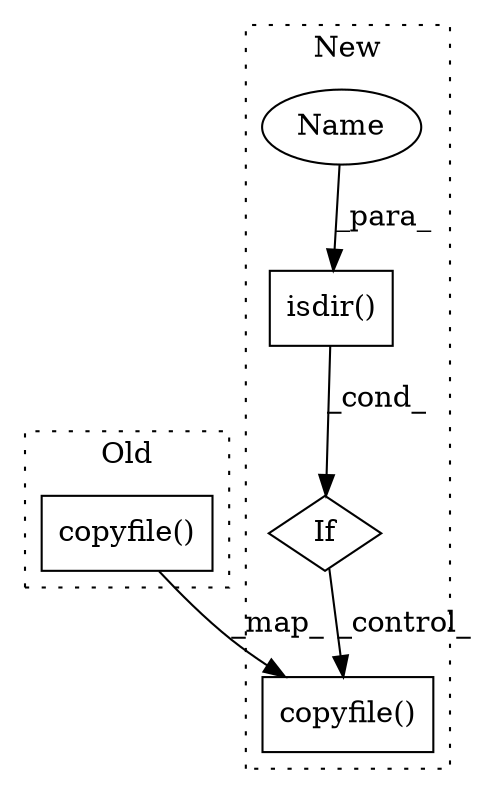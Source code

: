 digraph G {
subgraph cluster0 {
1 [label="copyfile()" a="75" s="36587,36626" l="16,1" shape="box"];
label = "Old";
style="dotted";
}
subgraph cluster1 {
2 [label="copyfile()" a="75" s="37436,37475" l="16,1" shape="box"];
3 [label="If" a="96" s="37061" l="3" shape="diamond"];
4 [label="isdir()" a="75" s="37064,37088" l="14,1" shape="box"];
5 [label="Name" a="87" s="37078" l="10" shape="ellipse"];
label = "New";
style="dotted";
}
1 -> 2 [label="_map_"];
3 -> 2 [label="_control_"];
4 -> 3 [label="_cond_"];
5 -> 4 [label="_para_"];
}